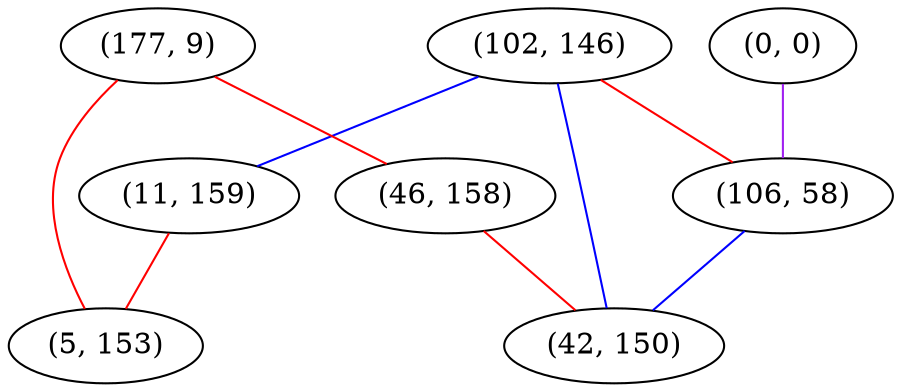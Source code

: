 graph "" {
"(102, 146)";
"(177, 9)";
"(46, 158)";
"(11, 159)";
"(5, 153)";
"(0, 0)";
"(106, 58)";
"(42, 150)";
"(102, 146)" -- "(11, 159)"  [color=blue, key=0, weight=3];
"(102, 146)" -- "(42, 150)"  [color=blue, key=0, weight=3];
"(102, 146)" -- "(106, 58)"  [color=red, key=0, weight=1];
"(177, 9)" -- "(5, 153)"  [color=red, key=0, weight=1];
"(177, 9)" -- "(46, 158)"  [color=red, key=0, weight=1];
"(46, 158)" -- "(42, 150)"  [color=red, key=0, weight=1];
"(11, 159)" -- "(5, 153)"  [color=red, key=0, weight=1];
"(0, 0)" -- "(106, 58)"  [color=purple, key=0, weight=4];
"(106, 58)" -- "(42, 150)"  [color=blue, key=0, weight=3];
}
